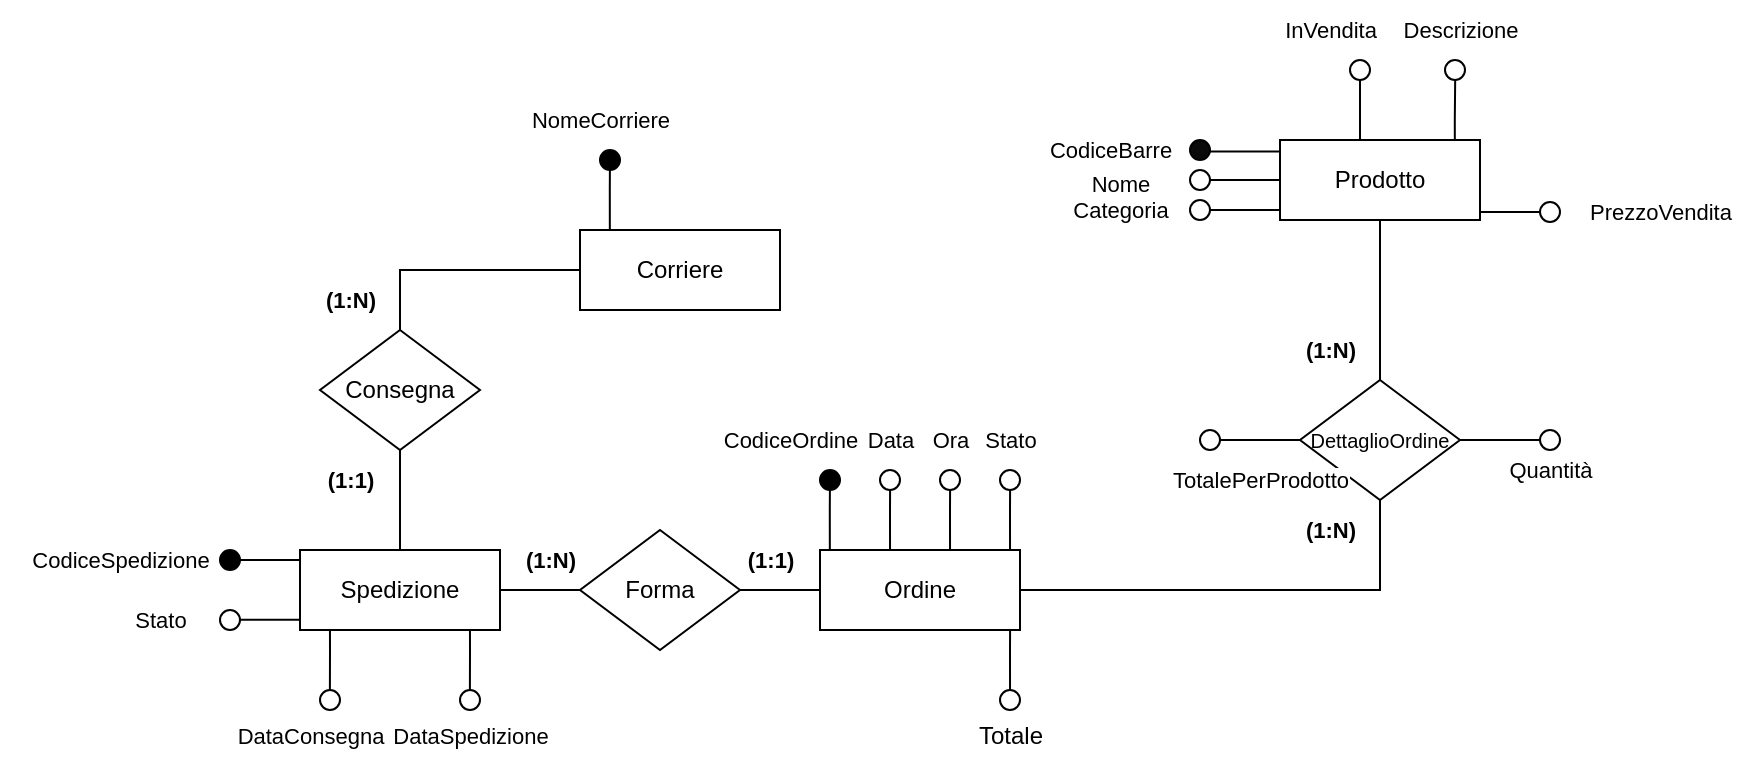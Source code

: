 <mxfile version="26.0.11">
  <diagram name="Page-1" id="EHbDZYoHjk3vQe8Ejhvv">
    <mxGraphModel dx="2672" dy="506" grid="1" gridSize="10" guides="1" tooltips="1" connect="1" arrows="1" fold="1" page="1" pageScale="1" pageWidth="850" pageHeight="1100" math="0" shadow="0">
      <root>
        <mxCell id="0" />
        <mxCell id="1" parent="0" />
        <mxCell id="3pYKi4AClHYdLQsbnEup-156" style="edgeStyle=orthogonalEdgeStyle;shape=connector;rounded=0;orthogonalLoop=1;jettySize=auto;html=1;exitX=0.25;exitY=0;exitDx=0;exitDy=0;strokeColor=default;align=center;verticalAlign=middle;fontFamily=Helvetica;fontSize=11;fontColor=default;labelBackgroundColor=default;endArrow=none;endFill=0;" parent="1" edge="1">
          <mxGeometry relative="1" as="geometry">
            <mxPoint x="-515.05" y="370" as="targetPoint" />
            <mxPoint x="-515.08" y="400" as="sourcePoint" />
            <Array as="points">
              <mxPoint x="-515.08" y="380" />
              <mxPoint x="-515.08" y="380" />
            </Array>
          </mxGeometry>
        </mxCell>
        <mxCell id="3pYKi4AClHYdLQsbnEup-157" value="" style="ellipse;whiteSpace=wrap;html=1;aspect=fixed;fontFamily=Helvetica;fontSize=11;fontColor=default;labelBackgroundColor=default;fillColor=#000000;" parent="1" vertex="1">
          <mxGeometry x="-520" y="360" width="10" height="10" as="geometry" />
        </mxCell>
        <mxCell id="3pYKi4AClHYdLQsbnEup-222" value="" style="ellipse;whiteSpace=wrap;html=1;aspect=fixed;fontFamily=Helvetica;fontSize=11;fontColor=default;labelBackgroundColor=default;" parent="1" vertex="1">
          <mxGeometry x="-490" y="360" width="10" height="10" as="geometry" />
        </mxCell>
        <mxCell id="3pYKi4AClHYdLQsbnEup-223" style="edgeStyle=orthogonalEdgeStyle;shape=connector;rounded=0;orthogonalLoop=1;jettySize=auto;html=1;exitX=0.25;exitY=0;exitDx=0;exitDy=0;strokeColor=default;align=center;verticalAlign=middle;fontFamily=Helvetica;fontSize=11;fontColor=default;labelBackgroundColor=default;endArrow=none;endFill=0;" parent="1" edge="1">
          <mxGeometry relative="1" as="geometry">
            <mxPoint x="-484.95" y="370" as="targetPoint" />
            <mxPoint x="-484.98" y="400" as="sourcePoint" />
            <Array as="points">
              <mxPoint x="-484.98" y="380" />
              <mxPoint x="-484.98" y="380" />
            </Array>
          </mxGeometry>
        </mxCell>
        <mxCell id="3pYKi4AClHYdLQsbnEup-246" style="edgeStyle=orthogonalEdgeStyle;shape=connector;rounded=0;orthogonalLoop=1;jettySize=auto;html=1;entryX=1;entryY=0.5;entryDx=0;entryDy=0;strokeColor=default;align=center;verticalAlign=middle;fontFamily=Helvetica;fontSize=11;fontColor=default;labelBackgroundColor=default;endArrow=none;endFill=0;" parent="1" source="3pYKi4AClHYdLQsbnEup-224" target="3pYKi4AClHYdLQsbnEup-228" edge="1">
          <mxGeometry relative="1" as="geometry" />
        </mxCell>
        <mxCell id="3pYKi4AClHYdLQsbnEup-326" style="edgeStyle=orthogonalEdgeStyle;shape=connector;rounded=0;orthogonalLoop=1;jettySize=auto;html=1;entryX=0.5;entryY=1;entryDx=0;entryDy=0;strokeColor=default;align=center;verticalAlign=middle;fontFamily=Helvetica;fontSize=11;fontColor=default;labelBackgroundColor=default;endArrow=none;endFill=0;" parent="1" source="3pYKi4AClHYdLQsbnEup-224" target="3pYKi4AClHYdLQsbnEup-288" edge="1">
          <mxGeometry relative="1" as="geometry" />
        </mxCell>
        <mxCell id="3pYKi4AClHYdLQsbnEup-224" value="Ordine" style="whiteSpace=wrap;html=1;align=center;" parent="1" vertex="1">
          <mxGeometry x="-520" y="400" width="100" height="40" as="geometry" />
        </mxCell>
        <mxCell id="3pYKi4AClHYdLQsbnEup-260" style="edgeStyle=orthogonalEdgeStyle;shape=connector;rounded=0;orthogonalLoop=1;jettySize=auto;html=1;strokeColor=default;align=center;verticalAlign=middle;fontFamily=Helvetica;fontSize=11;fontColor=default;labelBackgroundColor=default;endArrow=none;endFill=0;" parent="1" edge="1">
          <mxGeometry relative="1" as="geometry">
            <mxPoint x="-810" y="405" as="targetPoint" />
            <mxPoint x="-780" y="405" as="sourcePoint" />
          </mxGeometry>
        </mxCell>
        <mxCell id="3pYKi4AClHYdLQsbnEup-225" value="Spedizione" style="whiteSpace=wrap;html=1;align=center;" parent="1" vertex="1">
          <mxGeometry x="-780" y="400" width="100" height="40" as="geometry" />
        </mxCell>
        <mxCell id="3pYKi4AClHYdLQsbnEup-226" value="Corriere" style="whiteSpace=wrap;html=1;align=center;" parent="1" vertex="1">
          <mxGeometry x="-640" y="240" width="100" height="40" as="geometry" />
        </mxCell>
        <mxCell id="3pYKi4AClHYdLQsbnEup-247" style="edgeStyle=orthogonalEdgeStyle;shape=connector;rounded=0;orthogonalLoop=1;jettySize=auto;html=1;entryX=1;entryY=0.5;entryDx=0;entryDy=0;strokeColor=default;align=center;verticalAlign=middle;fontFamily=Helvetica;fontSize=11;fontColor=default;labelBackgroundColor=default;endArrow=none;endFill=0;" parent="1" source="3pYKi4AClHYdLQsbnEup-228" target="3pYKi4AClHYdLQsbnEup-225" edge="1">
          <mxGeometry relative="1" as="geometry" />
        </mxCell>
        <mxCell id="3pYKi4AClHYdLQsbnEup-228" value="Forma" style="shape=rhombus;perimeter=rhombusPerimeter;whiteSpace=wrap;html=1;align=center;" parent="1" vertex="1">
          <mxGeometry x="-640" y="390" width="80" height="60" as="geometry" />
        </mxCell>
        <mxCell id="3pYKi4AClHYdLQsbnEup-229" value="CodiceOrdine" style="text;html=1;align=center;verticalAlign=middle;resizable=0;points=[];autosize=1;strokeColor=none;fillColor=none;fontFamily=Helvetica;fontSize=11;fontColor=default;labelBackgroundColor=default;" parent="1" vertex="1">
          <mxGeometry x="-580" y="330" width="90" height="30" as="geometry" />
        </mxCell>
        <mxCell id="3pYKi4AClHYdLQsbnEup-230" value="Data" style="text;html=1;align=center;verticalAlign=middle;resizable=0;points=[];autosize=1;strokeColor=none;fillColor=none;fontFamily=Helvetica;fontSize=11;fontColor=default;labelBackgroundColor=default;" parent="1" vertex="1">
          <mxGeometry x="-510" y="330" width="50" height="30" as="geometry" />
        </mxCell>
        <mxCell id="3pYKi4AClHYdLQsbnEup-235" value="Stato" style="text;html=1;align=center;verticalAlign=middle;resizable=0;points=[];autosize=1;strokeColor=none;fillColor=none;fontFamily=Helvetica;fontSize=11;fontColor=default;labelBackgroundColor=default;" parent="1" vertex="1">
          <mxGeometry x="-450" y="330" width="50" height="30" as="geometry" />
        </mxCell>
        <mxCell id="3pYKi4AClHYdLQsbnEup-236" value="" style="ellipse;whiteSpace=wrap;html=1;aspect=fixed;fontFamily=Helvetica;fontSize=11;fontColor=default;labelBackgroundColor=default;" parent="1" vertex="1">
          <mxGeometry x="-460" y="360" width="10" height="10" as="geometry" />
        </mxCell>
        <mxCell id="3pYKi4AClHYdLQsbnEup-237" style="edgeStyle=orthogonalEdgeStyle;shape=connector;rounded=0;orthogonalLoop=1;jettySize=auto;html=1;exitX=0.25;exitY=0;exitDx=0;exitDy=0;strokeColor=default;align=center;verticalAlign=middle;fontFamily=Helvetica;fontSize=11;fontColor=default;labelBackgroundColor=default;endArrow=none;endFill=0;" parent="1" edge="1">
          <mxGeometry relative="1" as="geometry">
            <mxPoint x="-454.95" y="370" as="targetPoint" />
            <mxPoint x="-454.98" y="400" as="sourcePoint" />
            <Array as="points">
              <mxPoint x="-454.98" y="380" />
              <mxPoint x="-454.98" y="380" />
            </Array>
          </mxGeometry>
        </mxCell>
        <mxCell id="3pYKi4AClHYdLQsbnEup-240" value="Ora" style="text;html=1;align=center;verticalAlign=middle;resizable=0;points=[];autosize=1;strokeColor=none;fillColor=none;fontFamily=Helvetica;fontSize=11;fontColor=default;labelBackgroundColor=default;" parent="1" vertex="1">
          <mxGeometry x="-475" y="330" width="40" height="30" as="geometry" />
        </mxCell>
        <mxCell id="3pYKi4AClHYdLQsbnEup-249" style="edgeStyle=orthogonalEdgeStyle;shape=connector;rounded=0;orthogonalLoop=1;jettySize=auto;html=1;entryX=0;entryY=0.5;entryDx=0;entryDy=0;strokeColor=default;align=center;verticalAlign=middle;fontFamily=Helvetica;fontSize=11;fontColor=default;labelBackgroundColor=default;endArrow=none;endFill=0;exitX=0.5;exitY=0;exitDx=0;exitDy=0;" parent="1" source="3pYKi4AClHYdLQsbnEup-248" target="3pYKi4AClHYdLQsbnEup-226" edge="1">
          <mxGeometry relative="1" as="geometry" />
        </mxCell>
        <mxCell id="3pYKi4AClHYdLQsbnEup-250" style="edgeStyle=orthogonalEdgeStyle;shape=connector;rounded=0;orthogonalLoop=1;jettySize=auto;html=1;exitX=0.5;exitY=1;exitDx=0;exitDy=0;entryX=0.5;entryY=0;entryDx=0;entryDy=0;strokeColor=default;align=center;verticalAlign=middle;fontFamily=Helvetica;fontSize=11;fontColor=default;labelBackgroundColor=default;endArrow=none;endFill=0;" parent="1" source="3pYKi4AClHYdLQsbnEup-248" target="3pYKi4AClHYdLQsbnEup-225" edge="1">
          <mxGeometry relative="1" as="geometry" />
        </mxCell>
        <mxCell id="3pYKi4AClHYdLQsbnEup-248" value="Consegna" style="shape=rhombus;perimeter=rhombusPerimeter;whiteSpace=wrap;html=1;align=center;" parent="1" vertex="1">
          <mxGeometry x="-770" y="290" width="80" height="60" as="geometry" />
        </mxCell>
        <mxCell id="3pYKi4AClHYdLQsbnEup-251" style="edgeStyle=orthogonalEdgeStyle;shape=connector;rounded=0;orthogonalLoop=1;jettySize=auto;html=1;exitX=0.25;exitY=0;exitDx=0;exitDy=0;strokeColor=default;align=center;verticalAlign=middle;fontFamily=Helvetica;fontSize=11;fontColor=default;labelBackgroundColor=default;endArrow=none;endFill=0;" parent="1" edge="1">
          <mxGeometry relative="1" as="geometry">
            <mxPoint x="-625.05" y="210" as="targetPoint" />
            <mxPoint x="-625.08" y="240" as="sourcePoint" />
            <Array as="points">
              <mxPoint x="-625.08" y="220" />
              <mxPoint x="-625.08" y="220" />
            </Array>
          </mxGeometry>
        </mxCell>
        <mxCell id="3pYKi4AClHYdLQsbnEup-252" value="" style="ellipse;whiteSpace=wrap;html=1;aspect=fixed;fontFamily=Helvetica;fontSize=11;fontColor=default;labelBackgroundColor=default;fillColor=#000000;" parent="1" vertex="1">
          <mxGeometry x="-630" y="200" width="10" height="10" as="geometry" />
        </mxCell>
        <mxCell id="3pYKi4AClHYdLQsbnEup-253" value="NomeCorriere" style="text;html=1;align=center;verticalAlign=middle;resizable=0;points=[];autosize=1;strokeColor=none;fillColor=none;fontFamily=Helvetica;fontSize=11;fontColor=default;labelBackgroundColor=default;" parent="1" vertex="1">
          <mxGeometry x="-680" y="170" width="100" height="30" as="geometry" />
        </mxCell>
        <mxCell id="3pYKi4AClHYdLQsbnEup-257" style="edgeStyle=orthogonalEdgeStyle;shape=connector;rounded=0;orthogonalLoop=1;jettySize=auto;html=1;exitX=0.25;exitY=0;exitDx=0;exitDy=0;strokeColor=default;align=center;verticalAlign=middle;fontFamily=Helvetica;fontSize=11;fontColor=default;labelBackgroundColor=default;endArrow=none;endFill=0;" parent="1" edge="1">
          <mxGeometry relative="1" as="geometry">
            <mxPoint x="-765.02" y="440" as="targetPoint" />
            <mxPoint x="-765.05" y="470" as="sourcePoint" />
            <Array as="points">
              <mxPoint x="-765.07" y="450" />
              <mxPoint x="-765.07" y="450" />
            </Array>
          </mxGeometry>
        </mxCell>
        <mxCell id="3pYKi4AClHYdLQsbnEup-258" value="" style="ellipse;whiteSpace=wrap;html=1;aspect=fixed;fontFamily=Helvetica;fontSize=11;fontColor=default;labelBackgroundColor=default;" parent="1" vertex="1">
          <mxGeometry x="-770" y="470" width="10" height="10" as="geometry" />
        </mxCell>
        <mxCell id="3pYKi4AClHYdLQsbnEup-259" value="" style="ellipse;whiteSpace=wrap;html=1;aspect=fixed;fontFamily=Helvetica;fontSize=11;fontColor=default;labelBackgroundColor=default;fillColor=#000000;" parent="1" vertex="1">
          <mxGeometry x="-820" y="400" width="10" height="10" as="geometry" />
        </mxCell>
        <mxCell id="3pYKi4AClHYdLQsbnEup-263" style="edgeStyle=orthogonalEdgeStyle;shape=connector;rounded=0;orthogonalLoop=1;jettySize=auto;html=1;exitX=0.25;exitY=0;exitDx=0;exitDy=0;strokeColor=default;align=center;verticalAlign=middle;fontFamily=Helvetica;fontSize=11;fontColor=default;labelBackgroundColor=default;endArrow=none;endFill=0;" parent="1" edge="1">
          <mxGeometry relative="1" as="geometry">
            <mxPoint x="-695.02" y="440" as="targetPoint" />
            <mxPoint x="-695.05" y="470" as="sourcePoint" />
            <Array as="points">
              <mxPoint x="-695.07" y="450" />
              <mxPoint x="-695.07" y="450" />
            </Array>
          </mxGeometry>
        </mxCell>
        <mxCell id="3pYKi4AClHYdLQsbnEup-264" value="" style="ellipse;whiteSpace=wrap;html=1;aspect=fixed;fontFamily=Helvetica;fontSize=11;fontColor=default;labelBackgroundColor=default;" parent="1" vertex="1">
          <mxGeometry x="-700" y="470" width="10" height="10" as="geometry" />
        </mxCell>
        <mxCell id="3pYKi4AClHYdLQsbnEup-265" value="CodiceSpedizione" style="text;html=1;align=center;verticalAlign=middle;resizable=0;points=[];autosize=1;strokeColor=none;fillColor=none;fontFamily=Helvetica;fontSize=11;fontColor=default;labelBackgroundColor=default;" parent="1" vertex="1">
          <mxGeometry x="-930" y="390" width="120" height="30" as="geometry" />
        </mxCell>
        <mxCell id="3pYKi4AClHYdLQsbnEup-266" value="DataConsegna" style="text;html=1;align=center;verticalAlign=middle;resizable=0;points=[];autosize=1;strokeColor=none;fillColor=none;fontFamily=Helvetica;fontSize=11;fontColor=default;labelBackgroundColor=default;" parent="1" vertex="1">
          <mxGeometry x="-825" y="478" width="100" height="30" as="geometry" />
        </mxCell>
        <mxCell id="3pYKi4AClHYdLQsbnEup-267" value="DataSpedizione" style="text;html=1;align=center;verticalAlign=middle;resizable=0;points=[];autosize=1;strokeColor=none;fillColor=none;fontFamily=Helvetica;fontSize=11;fontColor=default;labelBackgroundColor=default;" parent="1" vertex="1">
          <mxGeometry x="-745" y="478" width="100" height="30" as="geometry" />
        </mxCell>
        <mxCell id="3pYKi4AClHYdLQsbnEup-268" style="edgeStyle=orthogonalEdgeStyle;shape=connector;rounded=0;orthogonalLoop=1;jettySize=auto;html=1;strokeColor=default;align=center;verticalAlign=middle;fontFamily=Helvetica;fontSize=11;fontColor=default;labelBackgroundColor=default;endArrow=none;endFill=0;" parent="1" edge="1">
          <mxGeometry relative="1" as="geometry">
            <mxPoint x="-810" y="434.88" as="targetPoint" />
            <mxPoint x="-780" y="434.88" as="sourcePoint" />
          </mxGeometry>
        </mxCell>
        <mxCell id="3pYKi4AClHYdLQsbnEup-269" value="" style="ellipse;whiteSpace=wrap;html=1;aspect=fixed;fontFamily=Helvetica;fontSize=11;fontColor=default;labelBackgroundColor=default;" parent="1" vertex="1">
          <mxGeometry x="-820" y="430" width="10" height="10" as="geometry" />
        </mxCell>
        <mxCell id="3pYKi4AClHYdLQsbnEup-270" value="Stato" style="text;html=1;align=center;verticalAlign=middle;resizable=0;points=[];autosize=1;strokeColor=none;fillColor=none;fontFamily=Helvetica;fontSize=11;fontColor=default;labelBackgroundColor=default;" parent="1" vertex="1">
          <mxGeometry x="-875" y="420" width="50" height="30" as="geometry" />
        </mxCell>
        <mxCell id="3pYKi4AClHYdLQsbnEup-275" value="(1:1)" style="text;html=1;align=center;verticalAlign=middle;resizable=0;points=[];autosize=1;strokeColor=none;fillColor=none;fontFamily=Helvetica;fontSize=11;fontColor=default;labelBackgroundColor=default;fontStyle=1" parent="1" vertex="1">
          <mxGeometry x="-570" y="390" width="50" height="30" as="geometry" />
        </mxCell>
        <mxCell id="3pYKi4AClHYdLQsbnEup-276" value="(1:N)" style="text;html=1;align=center;verticalAlign=middle;resizable=0;points=[];autosize=1;strokeColor=none;fillColor=none;fontFamily=Helvetica;fontSize=11;fontColor=default;labelBackgroundColor=default;fontStyle=1" parent="1" vertex="1">
          <mxGeometry x="-680" y="390" width="50" height="30" as="geometry" />
        </mxCell>
        <mxCell id="3pYKi4AClHYdLQsbnEup-277" value="(1:N)" style="text;html=1;align=center;verticalAlign=middle;resizable=0;points=[];autosize=1;strokeColor=none;fillColor=none;fontFamily=Helvetica;fontSize=11;fontColor=default;labelBackgroundColor=default;fontStyle=1" parent="1" vertex="1">
          <mxGeometry x="-780" y="260" width="50" height="30" as="geometry" />
        </mxCell>
        <mxCell id="3pYKi4AClHYdLQsbnEup-278" value="(1:1)" style="text;html=1;align=center;verticalAlign=middle;resizable=0;points=[];autosize=1;strokeColor=none;fillColor=none;fontFamily=Helvetica;fontSize=11;fontColor=default;labelBackgroundColor=default;fontStyle=1" parent="1" vertex="1">
          <mxGeometry x="-780" y="350" width="50" height="30" as="geometry" />
        </mxCell>
        <mxCell id="3pYKi4AClHYdLQsbnEup-286" value="" style="ellipse;whiteSpace=wrap;html=1;aspect=fixed;fontFamily=Helvetica;fontSize=11;fontColor=default;labelBackgroundColor=default;" parent="1" vertex="1">
          <mxGeometry x="-430" y="360" width="10" height="10" as="geometry" />
        </mxCell>
        <mxCell id="3pYKi4AClHYdLQsbnEup-287" style="edgeStyle=orthogonalEdgeStyle;shape=connector;rounded=0;orthogonalLoop=1;jettySize=auto;html=1;exitX=0.25;exitY=0;exitDx=0;exitDy=0;strokeColor=default;align=center;verticalAlign=middle;fontFamily=Helvetica;fontSize=11;fontColor=default;labelBackgroundColor=default;endArrow=none;endFill=0;" parent="1" edge="1">
          <mxGeometry relative="1" as="geometry">
            <mxPoint x="-424.95" y="370" as="targetPoint" />
            <mxPoint x="-424.98" y="400" as="sourcePoint" />
            <Array as="points">
              <mxPoint x="-424.98" y="380" />
              <mxPoint x="-424.98" y="380" />
            </Array>
          </mxGeometry>
        </mxCell>
        <mxCell id="3pYKi4AClHYdLQsbnEup-330" style="edgeStyle=orthogonalEdgeStyle;shape=connector;rounded=0;orthogonalLoop=1;jettySize=auto;html=1;exitX=1;exitY=0.5;exitDx=0;exitDy=0;strokeColor=default;align=center;verticalAlign=middle;fontFamily=Helvetica;fontSize=11;fontColor=default;labelBackgroundColor=default;endArrow=none;endFill=0;entryX=0;entryY=0.5;entryDx=0;entryDy=0;" parent="1" source="3pYKi4AClHYdLQsbnEup-288" target="3pYKi4AClHYdLQsbnEup-331" edge="1">
          <mxGeometry relative="1" as="geometry">
            <mxPoint x="-170" y="370" as="targetPoint" />
          </mxGeometry>
        </mxCell>
        <mxCell id="3pYKi4AClHYdLQsbnEup-333" style="edgeStyle=orthogonalEdgeStyle;shape=connector;rounded=0;orthogonalLoop=1;jettySize=auto;html=1;entryX=0.5;entryY=1;entryDx=0;entryDy=0;strokeColor=default;align=center;verticalAlign=middle;fontFamily=Helvetica;fontSize=11;fontColor=default;labelBackgroundColor=default;endArrow=none;endFill=0;" parent="1" source="3pYKi4AClHYdLQsbnEup-288" target="3pYKi4AClHYdLQsbnEup-302" edge="1">
          <mxGeometry relative="1" as="geometry" />
        </mxCell>
        <mxCell id="iPl97-iuTuUOuG-nTpkM-3" style="edgeStyle=orthogonalEdgeStyle;rounded=0;orthogonalLoop=1;jettySize=auto;html=1;endArrow=none;endFill=0;" parent="1" source="3pYKi4AClHYdLQsbnEup-288" edge="1">
          <mxGeometry relative="1" as="geometry">
            <mxPoint x="-320" y="345" as="targetPoint" />
          </mxGeometry>
        </mxCell>
        <mxCell id="3pYKi4AClHYdLQsbnEup-288" value="&lt;font style=&quot;font-size: 10px;&quot;&gt;DettaglioOrdine&lt;/font&gt;" style="shape=rhombus;perimeter=rhombusPerimeter;whiteSpace=wrap;html=1;align=center;" parent="1" vertex="1">
          <mxGeometry x="-280" y="315" width="80" height="60" as="geometry" />
        </mxCell>
        <mxCell id="3pYKi4AClHYdLQsbnEup-291" style="edgeStyle=orthogonalEdgeStyle;shape=connector;rounded=0;orthogonalLoop=1;jettySize=auto;html=1;strokeColor=default;align=center;verticalAlign=middle;fontFamily=Helvetica;fontSize=11;fontColor=default;labelBackgroundColor=default;endArrow=none;endFill=0;" parent="1" edge="1">
          <mxGeometry relative="1" as="geometry">
            <mxPoint x="-325" y="200.74" as="targetPoint" />
            <mxPoint x="-290" y="200.74" as="sourcePoint" />
          </mxGeometry>
        </mxCell>
        <mxCell id="3pYKi4AClHYdLQsbnEup-292" style="edgeStyle=orthogonalEdgeStyle;shape=connector;rounded=0;orthogonalLoop=1;jettySize=auto;html=1;exitX=0;exitY=0.5;exitDx=0;exitDy=0;strokeColor=default;align=center;verticalAlign=middle;fontFamily=Helvetica;fontSize=11;fontColor=default;labelBackgroundColor=default;endArrow=none;endFill=0;" parent="1" edge="1">
          <mxGeometry relative="1" as="geometry">
            <mxPoint x="-325" y="215.047" as="targetPoint" />
            <mxPoint x="-290" y="215" as="sourcePoint" />
          </mxGeometry>
        </mxCell>
        <mxCell id="3pYKi4AClHYdLQsbnEup-293" style="edgeStyle=orthogonalEdgeStyle;shape=connector;rounded=0;orthogonalLoop=1;jettySize=auto;html=1;exitX=0;exitY=0.75;exitDx=0;exitDy=0;strokeColor=default;align=center;verticalAlign=middle;fontFamily=Helvetica;fontSize=11;fontColor=default;labelBackgroundColor=default;endArrow=none;endFill=0;" parent="1" edge="1">
          <mxGeometry relative="1" as="geometry">
            <mxPoint x="-325" y="230.047" as="targetPoint" />
            <mxPoint x="-290" y="230" as="sourcePoint" />
          </mxGeometry>
        </mxCell>
        <mxCell id="3pYKi4AClHYdLQsbnEup-296" value="" style="ellipse;whiteSpace=wrap;html=1;aspect=fixed;fontFamily=Helvetica;fontSize=11;fontColor=default;labelBackgroundColor=default;fillColor=#0A0A0A;" parent="1" vertex="1">
          <mxGeometry x="-335" y="195" width="10" height="10" as="geometry" />
        </mxCell>
        <mxCell id="3pYKi4AClHYdLQsbnEup-297" value="" style="ellipse;whiteSpace=wrap;html=1;aspect=fixed;fontFamily=Helvetica;fontSize=11;fontColor=default;labelBackgroundColor=default;fillColor=none;" parent="1" vertex="1">
          <mxGeometry x="-335" y="210" width="10" height="10" as="geometry" />
        </mxCell>
        <mxCell id="3pYKi4AClHYdLQsbnEup-298" value="Nome" style="text;html=1;align=center;verticalAlign=middle;resizable=0;points=[];autosize=1;strokeColor=none;fillColor=none;fontFamily=Helvetica;fontSize=11;fontColor=default;labelBackgroundColor=default;" parent="1" vertex="1">
          <mxGeometry x="-395" y="201.5" width="50" height="30" as="geometry" />
        </mxCell>
        <mxCell id="3pYKi4AClHYdLQsbnEup-299" value="" style="ellipse;whiteSpace=wrap;html=1;aspect=fixed;fontFamily=Helvetica;fontSize=11;fontColor=default;labelBackgroundColor=default;fillColor=none;" parent="1" vertex="1">
          <mxGeometry x="-335" y="225" width="10" height="10" as="geometry" />
        </mxCell>
        <mxCell id="3pYKi4AClHYdLQsbnEup-300" value="Categoria" style="text;html=1;align=center;verticalAlign=middle;resizable=0;points=[];autosize=1;strokeColor=none;fillColor=none;fontFamily=Helvetica;fontSize=11;fontColor=default;labelBackgroundColor=default;" parent="1" vertex="1">
          <mxGeometry x="-405" y="215" width="70" height="30" as="geometry" />
        </mxCell>
        <mxCell id="3pYKi4AClHYdLQsbnEup-302" value="&lt;div&gt;Prodotto&lt;/div&gt;" style="whiteSpace=wrap;html=1;align=center;" parent="1" vertex="1">
          <mxGeometry x="-290" y="195" width="100" height="40" as="geometry" />
        </mxCell>
        <mxCell id="3pYKi4AClHYdLQsbnEup-303" style="edgeStyle=orthogonalEdgeStyle;shape=connector;rounded=0;orthogonalLoop=1;jettySize=auto;html=1;exitX=0.25;exitY=0;exitDx=0;exitDy=0;strokeColor=default;align=center;verticalAlign=middle;fontFamily=Helvetica;fontSize=11;fontColor=default;labelBackgroundColor=default;endArrow=none;endFill=0;" parent="1" edge="1">
          <mxGeometry relative="1" as="geometry">
            <mxPoint x="-202.41" y="165" as="targetPoint" />
            <mxPoint x="-202.58" y="195" as="sourcePoint" />
            <Array as="points">
              <mxPoint x="-202.41" y="185" />
              <mxPoint x="-202.41" y="185" />
            </Array>
          </mxGeometry>
        </mxCell>
        <mxCell id="3pYKi4AClHYdLQsbnEup-304" value="Descrizione" style="text;html=1;align=center;verticalAlign=middle;resizable=0;points=[];autosize=1;strokeColor=none;fillColor=none;fontFamily=Helvetica;fontSize=11;fontColor=default;labelBackgroundColor=default;" parent="1" vertex="1">
          <mxGeometry x="-240" y="125" width="80" height="30" as="geometry" />
        </mxCell>
        <mxCell id="3pYKi4AClHYdLQsbnEup-305" value="" style="ellipse;whiteSpace=wrap;html=1;aspect=fixed;fontFamily=Helvetica;fontSize=11;fontColor=default;labelBackgroundColor=default;fillColor=none;" parent="1" vertex="1">
          <mxGeometry x="-207.5" y="155" width="10" height="10" as="geometry" />
        </mxCell>
        <mxCell id="3pYKi4AClHYdLQsbnEup-306" style="edgeStyle=orthogonalEdgeStyle;shape=connector;rounded=0;orthogonalLoop=1;jettySize=auto;html=1;strokeColor=default;align=center;verticalAlign=middle;fontFamily=Helvetica;fontSize=11;fontColor=default;labelBackgroundColor=default;endArrow=none;endFill=0;entryX=0;entryY=0.5;entryDx=0;entryDy=0;" parent="1" target="3pYKi4AClHYdLQsbnEup-307" edge="1">
          <mxGeometry relative="1" as="geometry">
            <mxPoint x="-165" y="231" as="targetPoint" />
            <mxPoint x="-190" y="231.0" as="sourcePoint" />
          </mxGeometry>
        </mxCell>
        <mxCell id="3pYKi4AClHYdLQsbnEup-307" value="" style="ellipse;whiteSpace=wrap;html=1;aspect=fixed;fontFamily=Helvetica;fontSize=11;fontColor=default;labelBackgroundColor=default;fillColor=none;" parent="1" vertex="1">
          <mxGeometry x="-160" y="226" width="10" height="10" as="geometry" />
        </mxCell>
        <mxCell id="3pYKi4AClHYdLQsbnEup-308" value="PrezzoVendita" style="text;html=1;align=center;verticalAlign=middle;resizable=0;points=[];autosize=1;strokeColor=none;fillColor=none;fontFamily=Helvetica;fontSize=11;fontColor=default;labelBackgroundColor=default;" parent="1" vertex="1">
          <mxGeometry x="-145" y="216" width="90" height="30" as="geometry" />
        </mxCell>
        <mxCell id="3pYKi4AClHYdLQsbnEup-309" style="edgeStyle=orthogonalEdgeStyle;shape=connector;rounded=0;orthogonalLoop=1;jettySize=auto;html=1;exitX=0.5;exitY=0;exitDx=0;exitDy=0;strokeColor=default;align=center;verticalAlign=middle;fontFamily=Helvetica;fontSize=11;fontColor=default;labelBackgroundColor=default;endArrow=none;endFill=0;" parent="1" edge="1">
          <mxGeometry relative="1" as="geometry">
            <mxPoint x="-250" y="165" as="targetPoint" />
            <mxPoint x="-250" y="195" as="sourcePoint" />
          </mxGeometry>
        </mxCell>
        <mxCell id="3pYKi4AClHYdLQsbnEup-310" value="" style="ellipse;whiteSpace=wrap;html=1;aspect=fixed;fontFamily=Helvetica;fontSize=11;fontColor=default;labelBackgroundColor=default;fillColor=none;" parent="1" vertex="1">
          <mxGeometry x="-255" y="155" width="10" height="10" as="geometry" />
        </mxCell>
        <mxCell id="3pYKi4AClHYdLQsbnEup-311" value="InVendita" style="text;html=1;align=center;verticalAlign=middle;resizable=0;points=[];autosize=1;strokeColor=none;fillColor=none;fontFamily=Helvetica;fontSize=11;fontColor=default;labelBackgroundColor=default;" parent="1" vertex="1">
          <mxGeometry x="-300" y="125" width="70" height="30" as="geometry" />
        </mxCell>
        <mxCell id="3pYKi4AClHYdLQsbnEup-316" value="CodiceBarre" style="text;html=1;align=center;verticalAlign=middle;resizable=0;points=[];autosize=1;strokeColor=none;fillColor=none;fontFamily=Helvetica;fontSize=11;fontColor=default;labelBackgroundColor=default;" parent="1" vertex="1">
          <mxGeometry x="-420" y="185" width="90" height="30" as="geometry" />
        </mxCell>
        <mxCell id="3pYKi4AClHYdLQsbnEup-321" value="(1:N)" style="text;html=1;align=center;verticalAlign=middle;resizable=0;points=[];autosize=1;strokeColor=none;fillColor=none;fontFamily=Helvetica;fontSize=11;fontColor=default;labelBackgroundColor=default;fontStyle=1" parent="1" vertex="1">
          <mxGeometry x="-290" y="375" width="50" height="30" as="geometry" />
        </mxCell>
        <mxCell id="3pYKi4AClHYdLQsbnEup-328" value="(1:N)" style="text;html=1;align=center;verticalAlign=middle;resizable=0;points=[];autosize=1;strokeColor=none;fillColor=none;fontFamily=Helvetica;fontSize=11;fontColor=default;labelBackgroundColor=default;fontStyle=1" parent="1" vertex="1">
          <mxGeometry x="-290" y="285" width="50" height="30" as="geometry" />
        </mxCell>
        <mxCell id="3pYKi4AClHYdLQsbnEup-331" value="" style="ellipse;whiteSpace=wrap;html=1;aspect=fixed;fontFamily=Helvetica;fontSize=11;fontColor=default;labelBackgroundColor=default;fillColor=none;" parent="1" vertex="1">
          <mxGeometry x="-160" y="340" width="10" height="10" as="geometry" />
        </mxCell>
        <mxCell id="3pYKi4AClHYdLQsbnEup-332" value="Quantità" style="text;html=1;align=center;verticalAlign=middle;resizable=0;points=[];autosize=1;strokeColor=none;fillColor=none;fontFamily=Helvetica;fontSize=11;fontColor=default;labelBackgroundColor=default;" parent="1" vertex="1">
          <mxGeometry x="-190" y="345" width="70" height="30" as="geometry" />
        </mxCell>
        <mxCell id="3pYKi4AClHYdLQsbnEup-335" value="TotalePerProdotto" style="text;html=1;align=center;verticalAlign=middle;resizable=0;points=[];autosize=1;strokeColor=none;fillColor=none;fontFamily=Helvetica;fontSize=11;fontColor=default;labelBackgroundColor=default;" parent="1" vertex="1">
          <mxGeometry x="-355" y="350" width="110" height="30" as="geometry" />
        </mxCell>
        <mxCell id="iPl97-iuTuUOuG-nTpkM-4" value="" style="ellipse;whiteSpace=wrap;html=1;aspect=fixed;fontFamily=Helvetica;fontSize=11;fontColor=default;labelBackgroundColor=default;fillColor=none;" parent="1" vertex="1">
          <mxGeometry x="-330" y="340" width="10" height="10" as="geometry" />
        </mxCell>
        <mxCell id="TmIImOf6U2P6CetOlzuZ-1" style="edgeStyle=orthogonalEdgeStyle;shape=connector;rounded=0;orthogonalLoop=1;jettySize=auto;html=1;exitX=0.25;exitY=0;exitDx=0;exitDy=0;strokeColor=default;align=center;verticalAlign=middle;fontFamily=Helvetica;fontSize=11;fontColor=default;labelBackgroundColor=default;endArrow=none;endFill=0;" parent="1" edge="1">
          <mxGeometry relative="1" as="geometry">
            <mxPoint x="-424.95" y="440" as="targetPoint" />
            <mxPoint x="-424.98" y="470" as="sourcePoint" />
            <Array as="points">
              <mxPoint x="-424.98" y="450" />
              <mxPoint x="-424.98" y="450" />
            </Array>
          </mxGeometry>
        </mxCell>
        <mxCell id="TmIImOf6U2P6CetOlzuZ-2" value="" style="ellipse;whiteSpace=wrap;html=1;aspect=fixed;fontFamily=Helvetica;fontSize=11;fontColor=default;labelBackgroundColor=default;" parent="1" vertex="1">
          <mxGeometry x="-430" y="470" width="10" height="10" as="geometry" />
        </mxCell>
        <mxCell id="TmIImOf6U2P6CetOlzuZ-3" value="Totale" style="text;html=1;align=center;verticalAlign=middle;resizable=0;points=[];autosize=1;strokeColor=none;fillColor=none;" parent="1" vertex="1">
          <mxGeometry x="-455" y="478" width="60" height="30" as="geometry" />
        </mxCell>
      </root>
    </mxGraphModel>
  </diagram>
</mxfile>
